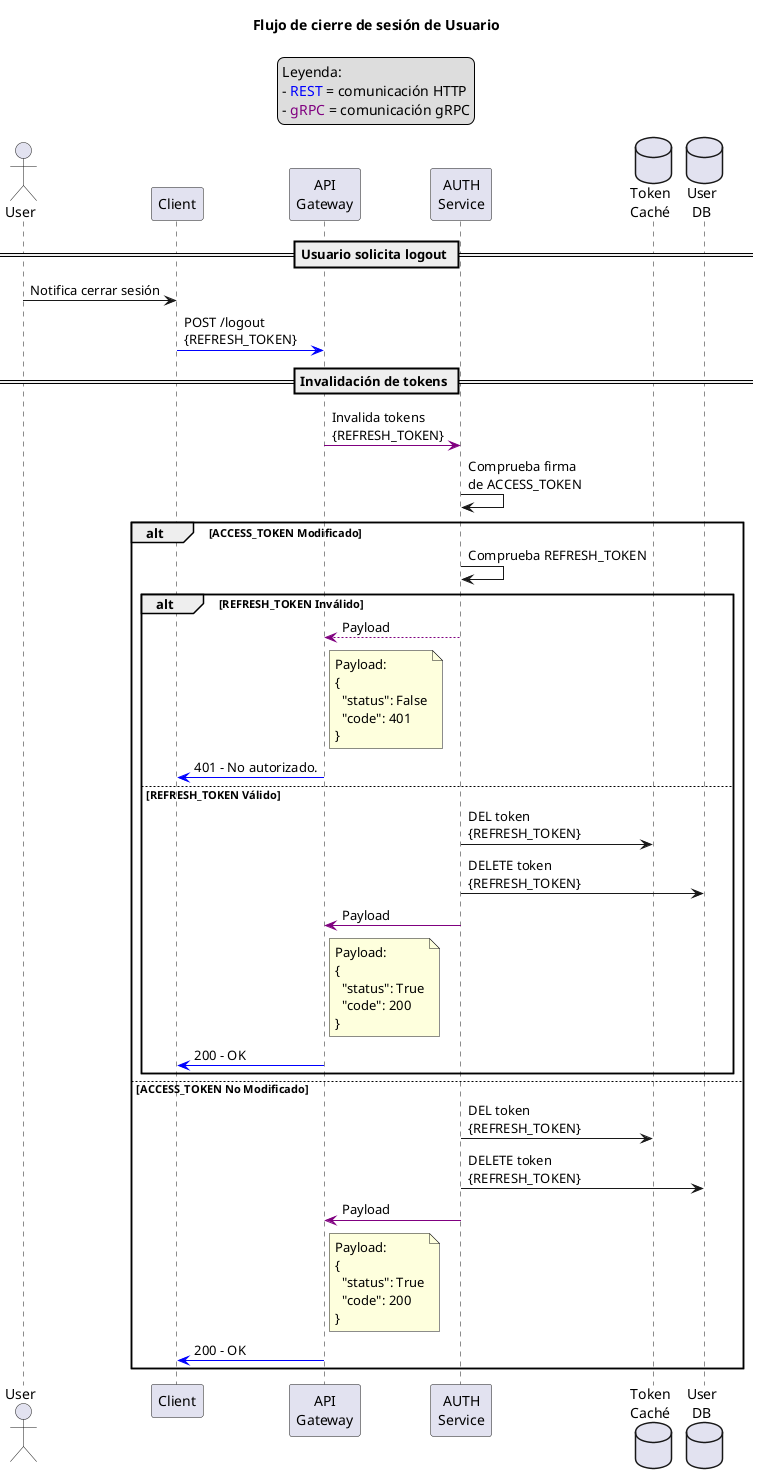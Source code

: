 @startuml

title "Flujo de cierre de sesión de Usuario"

legend top
Leyenda:
- <color:blue>REST</color> = comunicación HTTP
- <color:purple>gRPC</color> = comunicación gRPC
end legend

actor User as user
participant "Client" as client
participant "API\nGateway" as gateway
participant "AUTH\nService" as auth

database "Token\nCaché" as tokenCache
database "User\nDB" as userDB


== Usuario solicita logout ==

user->client: Notifica cerrar sesión
client-[#blue]>gateway: POST /logout\n{REFRESH_TOKEN}


== Invalidación de tokens ==

gateway-[#purple]>auth: Invalida tokens\n{REFRESH_TOKEN}

auth->auth: Comprueba firma\nde ACCESS_TOKEN

alt ACCESS_TOKEN Modificado
  auth->auth: Comprueba REFRESH_TOKEN
  
  alt REFRESH_TOKEN Inválido
    auth-[#purple]->gateway: Payload
    
    note right gateway
    Payload:
    {
      "status": False
      "code": 401
    }
    end note
    
    gateway-[#blue]>client: 401 - No autorizado.
    
  else REFRESH_TOKEN Válido
    auth->tokenCache: DEL token\n{REFRESH_TOKEN}
    auth->userDB: DELETE token\n{REFRESH_TOKEN}
    
    auth-[#purple]>gateway: Payload
    
    note right gateway
    Payload:
    {
      "status": True
      "code": 200
    }
    end note
    
    gateway-[#blue]>client: 200 - OK
    
  end

else ACCESS_TOKEN No Modificado
    auth->tokenCache: DEL token\n{REFRESH_TOKEN}
    auth->userDB: DELETE token\n{REFRESH_TOKEN}
    
    auth-[#purple]>gateway: Payload
    
    note right gateway
    Payload:
    {
      "status": True
      "code": 200
    }
    end note
    
    gateway-[#blue]>client: 200 - OK
    
end

@enduml